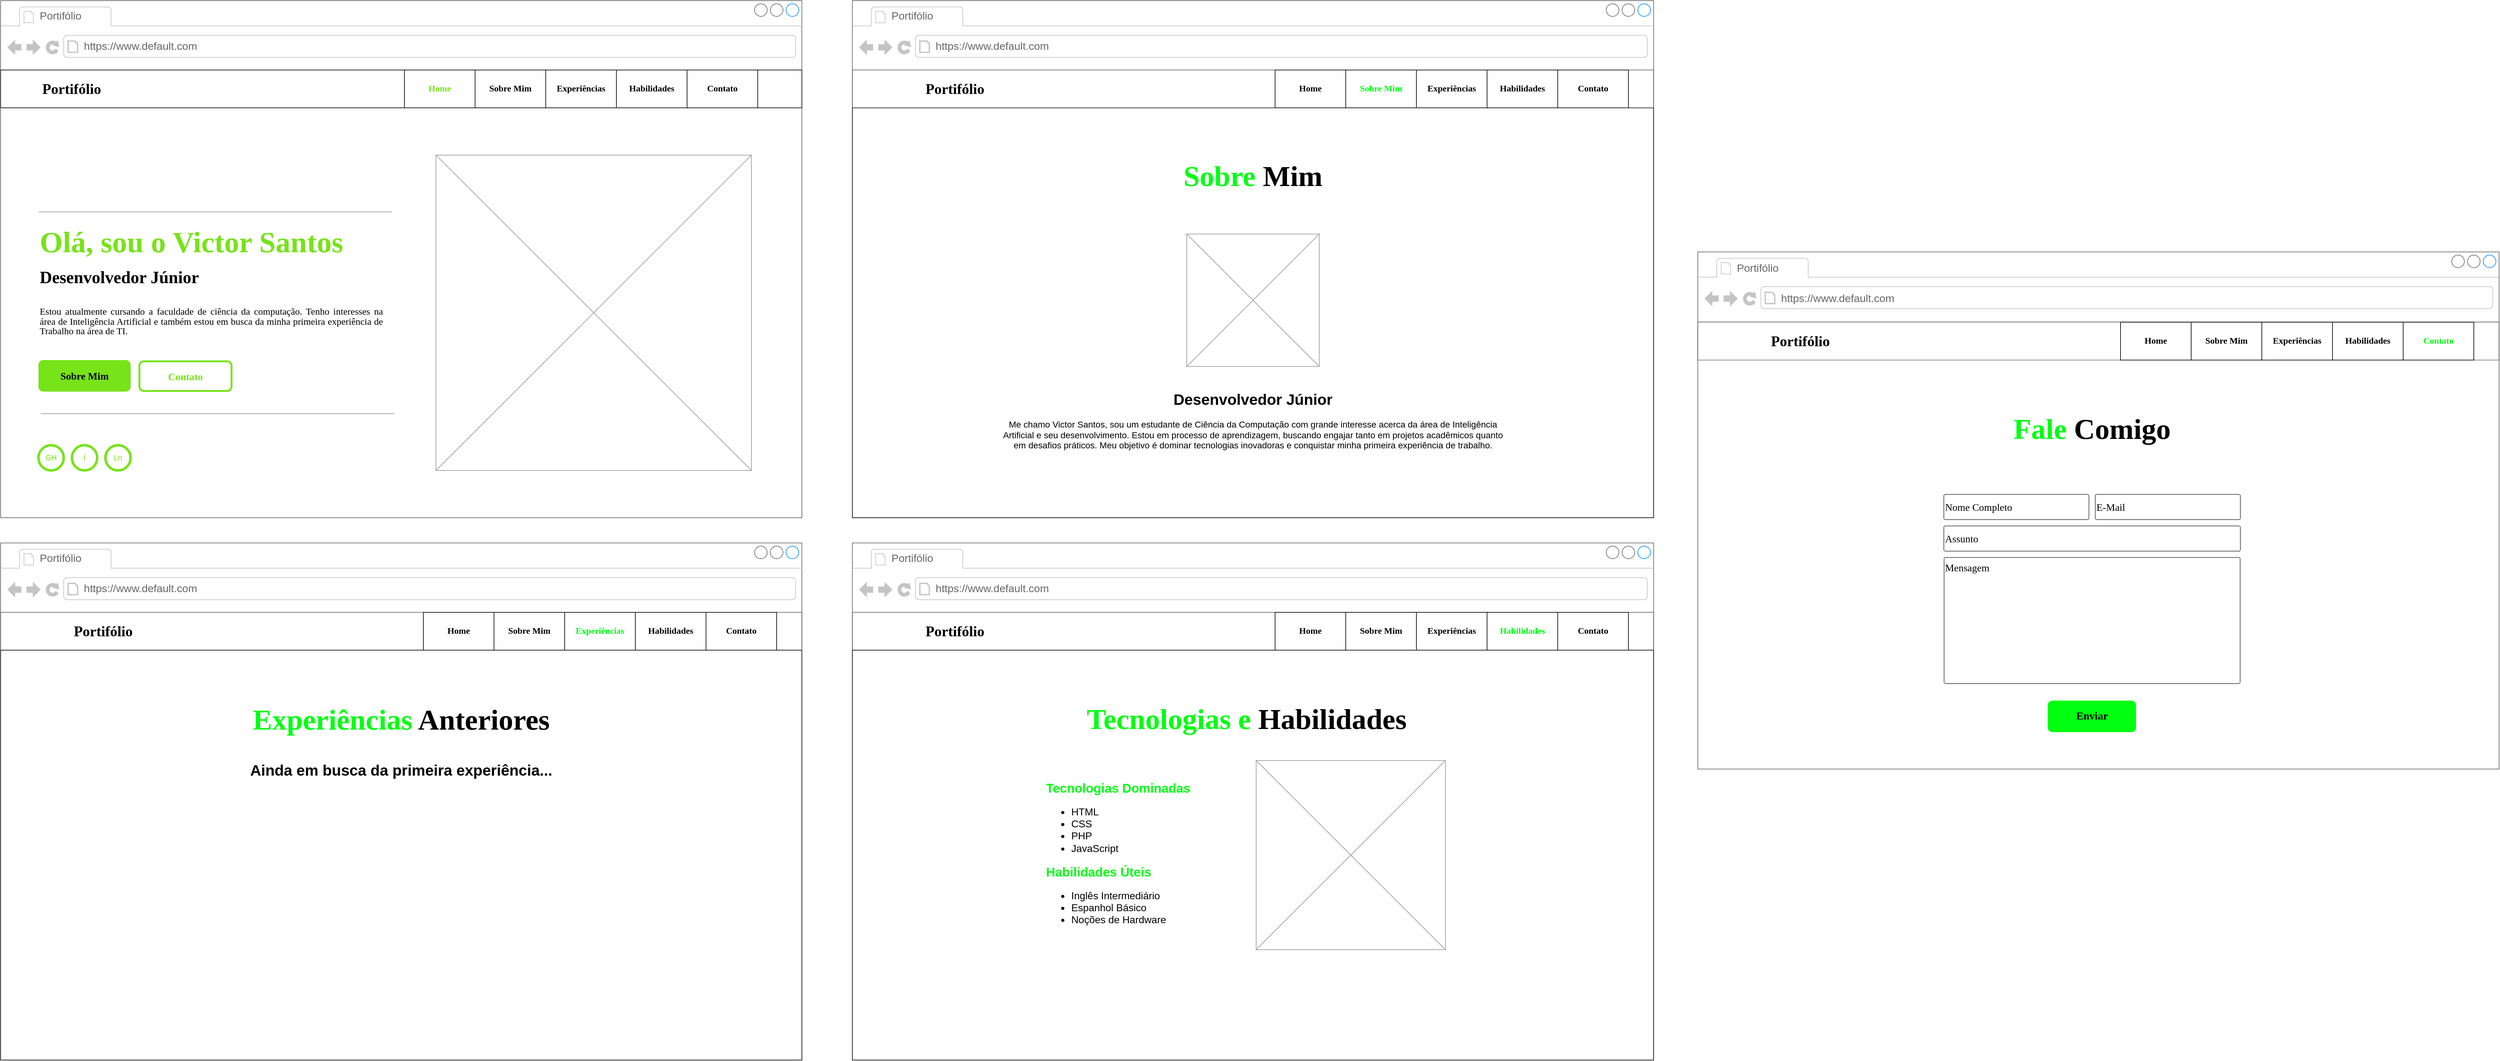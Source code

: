 <mxfile version="24.2.8" type="device">
  <diagram name="Page-1" id="2cc2dc42-3aac-f2a9-1cec-7a8b7cbee084">
    <mxGraphModel dx="4330" dy="2540" grid="1" gridSize="10" guides="1" tooltips="1" connect="1" arrows="1" fold="1" page="1" pageScale="1" pageWidth="1100" pageHeight="850" background="none" math="0" shadow="0">
      <root>
        <mxCell id="0" />
        <mxCell id="1" parent="0" />
        <mxCell id="sd6GI_CfqPa9usXOeFd3-30" value="" style="strokeWidth=1;shadow=0;dashed=0;align=center;html=1;shape=mxgraph.mockup.containers.browserWindow;rSize=0;strokeColor=#666666;mainText=,;recursiveResize=0;rounded=0;labelBackgroundColor=none;fontFamily=Verdana;fontSize=12;container=0;" vertex="1" parent="1">
          <mxGeometry x="1380" y="20" width="1270" height="820" as="geometry" />
        </mxCell>
        <mxCell id="sd6GI_CfqPa9usXOeFd3-137" value="" style="rounded=0;whiteSpace=wrap;html=1;" vertex="1" parent="1">
          <mxGeometry x="1380" y="190" width="1270" height="650" as="geometry" />
        </mxCell>
        <mxCell id="sd6GI_CfqPa9usXOeFd3-136" value="" style="rounded=0;whiteSpace=wrap;html=1;" vertex="1" parent="1">
          <mxGeometry x="30" y="190" width="1270" height="650" as="geometry" />
        </mxCell>
        <mxCell id="7026571954dc6520-1" value="" style="strokeWidth=1;shadow=0;dashed=0;align=center;html=1;shape=mxgraph.mockup.containers.browserWindow;rSize=0;strokeColor=#666666;mainText=,;recursiveResize=0;rounded=0;labelBackgroundColor=none;fontFamily=Verdana;fontSize=12;container=0;" parent="1" vertex="1">
          <mxGeometry x="30" y="20" width="1270" height="820" as="geometry" />
        </mxCell>
        <mxCell id="7026571954dc6520-2" value="Portifólio" style="strokeWidth=1;shadow=0;dashed=0;align=center;html=1;shape=mxgraph.mockup.containers.anchor;fontSize=17;fontColor=#666666;align=left;" parent="1" vertex="1">
          <mxGeometry x="90" y="32" width="110" height="26" as="geometry" />
        </mxCell>
        <mxCell id="7026571954dc6520-3" value="https://www.default.com" style="strokeWidth=1;shadow=0;dashed=0;align=center;html=1;shape=mxgraph.mockup.containers.anchor;rSize=0;fontSize=17;fontColor=#666666;align=left;" parent="1" vertex="1">
          <mxGeometry x="160" y="80" width="250" height="26" as="geometry" />
        </mxCell>
        <mxCell id="7026571954dc6520-15" value="" style="verticalLabelPosition=bottom;shadow=0;dashed=0;align=center;html=1;verticalAlign=top;strokeWidth=1;shape=mxgraph.mockup.markup.line;strokeColor=#999999;rounded=0;labelBackgroundColor=none;fillColor=#ffffff;fontFamily=Verdana;fontSize=12;fontColor=#000000;" parent="1" vertex="1">
          <mxGeometry x="90" y="346.28" width="560" height="17.43" as="geometry" />
        </mxCell>
        <mxCell id="7026571954dc6520-22" value="" style="verticalLabelPosition=bottom;shadow=0;dashed=0;align=center;html=1;verticalAlign=top;strokeWidth=1;shape=mxgraph.mockup.graphics.simpleIcon;strokeColor=#999999;fillColor=#ffffff;rounded=0;labelBackgroundColor=none;fontFamily=Verdana;fontSize=12;fontColor=#000000;" parent="1" vertex="1">
          <mxGeometry x="720" y="265" width="500" height="500" as="geometry" />
        </mxCell>
        <mxCell id="sd6GI_CfqPa9usXOeFd3-5" value="" style="rounded=0;whiteSpace=wrap;html=1;fontColor=none;labelBackgroundColor=none;noLabel=1;strokeColor=default;fillColor=default;fillStyle=auto;" vertex="1" parent="1">
          <mxGeometry x="30" y="130" width="1270" height="60" as="geometry" />
        </mxCell>
        <mxCell id="sd6GI_CfqPa9usXOeFd3-6" value="Portifólio" style="text;html=1;align=left;verticalAlign=middle;whiteSpace=wrap;rounded=0;fontStyle=1;fontFamily=Poppins;fontSize=23;fontSource=https%3A%2F%2Ffonts.googleapis.com%2Fcss%3Ffamily%3DPoppins;" vertex="1" parent="1">
          <mxGeometry x="94" y="145.0" width="106" height="30" as="geometry" />
        </mxCell>
        <mxCell id="sd6GI_CfqPa9usXOeFd3-15" value="" style="group;fontFamily=Poppins;fontSource=https%3A%2F%2Ffonts.googleapis.com%2Fcss%3Ffamily%3DPoppins;" vertex="1" connectable="0" parent="1">
          <mxGeometry x="670" y="130" width="630" height="60" as="geometry" />
        </mxCell>
        <mxCell id="sd6GI_CfqPa9usXOeFd3-8" value="Home" style="rounded=0;whiteSpace=wrap;html=1;strokeColor=#000000;fillColor=none;fontStyle=1;fontSize=14;fontColor=#77E319;fontFamily=Poppins;fontSource=https%3A%2F%2Ffonts.googleapis.com%2Fcss%3Ffamily%3DPoppins;" vertex="1" parent="sd6GI_CfqPa9usXOeFd3-15">
          <mxGeometry width="112" height="60" as="geometry" />
        </mxCell>
        <mxCell id="sd6GI_CfqPa9usXOeFd3-9" value="Sobre Mim" style="rounded=0;whiteSpace=wrap;html=1;strokeColor=#000000;fillColor=none;fontStyle=1;fontSize=14;fontFamily=Poppins;fontSource=https%3A%2F%2Ffonts.googleapis.com%2Fcss%3Ffamily%3DPoppins;" vertex="1" parent="sd6GI_CfqPa9usXOeFd3-15">
          <mxGeometry x="112" width="112" height="60" as="geometry" />
        </mxCell>
        <mxCell id="sd6GI_CfqPa9usXOeFd3-10" value="Experiências" style="rounded=0;whiteSpace=wrap;html=1;strokeColor=#000000;fillColor=none;fontStyle=1;fontSize=14;fontFamily=Poppins;fontSource=https%3A%2F%2Ffonts.googleapis.com%2Fcss%3Ffamily%3DPoppins;" vertex="1" parent="sd6GI_CfqPa9usXOeFd3-15">
          <mxGeometry x="224" width="112" height="60" as="geometry" />
        </mxCell>
        <mxCell id="sd6GI_CfqPa9usXOeFd3-11" value="Habilidades" style="rounded=0;whiteSpace=wrap;html=1;strokeColor=#000000;fillColor=none;fontStyle=1;fontSize=14;fontFamily=Poppins;fontSource=https%3A%2F%2Ffonts.googleapis.com%2Fcss%3Ffamily%3DPoppins;" vertex="1" parent="sd6GI_CfqPa9usXOeFd3-15">
          <mxGeometry x="336" width="112" height="60" as="geometry" />
        </mxCell>
        <mxCell id="sd6GI_CfqPa9usXOeFd3-12" value="Contato" style="rounded=0;whiteSpace=wrap;html=1;strokeColor=#000000;fillColor=none;fontStyle=1;fontSize=14;fontFamily=Poppins;fontSource=https%3A%2F%2Ffonts.googleapis.com%2Fcss%3Ffamily%3DPoppins;" vertex="1" parent="sd6GI_CfqPa9usXOeFd3-15">
          <mxGeometry x="448" width="112" height="60" as="geometry" />
        </mxCell>
        <mxCell id="sd6GI_CfqPa9usXOeFd3-16" value="Olá, sou o Victor Santos" style="text;html=1;align=left;verticalAlign=middle;rounded=0;fontColor=#77E319;fontStyle=1;fontSize=47;fontFamily=Poppins;fontSource=https%3A%2F%2Ffonts.googleapis.com%2Fcss%3Ffamily%3DPoppins;labelPosition=center;verticalLabelPosition=middle;" vertex="1" parent="1">
          <mxGeometry x="90" y="373" width="566" height="60" as="geometry" />
        </mxCell>
        <mxCell id="sd6GI_CfqPa9usXOeFd3-19" value="&lt;h1 style=&quot;margin-top: 0px; font-size: 27px; line-height: 216%;&quot;&gt;&lt;font style=&quot;font-size: 27px;&quot;&gt;Desenvolvedor Júnior&lt;/font&gt;&lt;/h1&gt;&lt;p style=&quot;text-align: justify; line-height: 120%;&quot;&gt;&lt;font style=&quot;font-size: 15px;&quot;&gt;Estou atualmente cursando a faculdade de ciência da computação. Tenho interesses na área de Inteligência Artificial e também estou em busca da minha primeira experiência de Trabalho na área de TI.&lt;/font&gt;&lt;/p&gt;" style="text;html=1;whiteSpace=wrap;overflow=hidden;rounded=0;fontFamily=Poppins;fontSource=https%3A%2F%2Ffonts.googleapis.com%2Fcss%3Ffamily%3DPoppins;spacing=2;fontColor=#000000;" vertex="1" parent="1">
          <mxGeometry x="90" y="423" width="546" height="151" as="geometry" />
        </mxCell>
        <mxCell id="sd6GI_CfqPa9usXOeFd3-20" value="GH" style="ellipse;whiteSpace=wrap;html=1;fillColor=none;strokeWidth=4;fontColor=#77E319;strokeColor=#77E319;" vertex="1" parent="1">
          <mxGeometry x="90" y="725" width="40" height="40" as="geometry" />
        </mxCell>
        <mxCell id="sd6GI_CfqPa9usXOeFd3-21" value="I" style="ellipse;whiteSpace=wrap;html=1;fillColor=none;strokeWidth=4;fontColor=#77E319;strokeColor=#77E319;" vertex="1" parent="1">
          <mxGeometry x="143" y="725" width="40" height="40" as="geometry" />
        </mxCell>
        <mxCell id="sd6GI_CfqPa9usXOeFd3-22" value="Ln" style="ellipse;whiteSpace=wrap;html=1;fillColor=none;strokeWidth=4;fontColor=#77E319;strokeColor=#77E319;" vertex="1" parent="1">
          <mxGeometry x="196" y="725" width="40" height="40" as="geometry" />
        </mxCell>
        <mxCell id="sd6GI_CfqPa9usXOeFd3-24" value="Sobre Mim" style="rounded=1;whiteSpace=wrap;html=1;fillColor=#77E319;strokeColor=none;fontStyle=1;fontFamily=Poppins;fontSource=https%3A%2F%2Ffonts.googleapis.com%2Fcss%3Ffamily%3DPoppins;fontSize=16;" vertex="1" parent="1">
          <mxGeometry x="90" y="590" width="146" height="50" as="geometry" />
        </mxCell>
        <mxCell id="sd6GI_CfqPa9usXOeFd3-25" value="&lt;span style=&quot;font-size: 16px;&quot;&gt;Contato&lt;/span&gt;" style="rounded=1;whiteSpace=wrap;html=1;fillColor=none;strokeWidth=3;perimeterSpacing=0;shadow=0;glass=0;fontSize=16;fontStyle=1;fontFamily=Poppins;fontSource=https%3A%2F%2Ffonts.googleapis.com%2Fcss%3Ffamily%3DPoppins;fontColor=#77E319;strokeColor=#77E319;" vertex="1" parent="1">
          <mxGeometry x="250" y="592" width="146" height="47" as="geometry" />
        </mxCell>
        <mxCell id="sd6GI_CfqPa9usXOeFd3-32" value="Portifólio" style="strokeWidth=1;shadow=0;dashed=0;align=center;html=1;shape=mxgraph.mockup.containers.anchor;fontSize=17;fontColor=#666666;align=left;" vertex="1" parent="1">
          <mxGeometry x="1440" y="32" width="110" height="26" as="geometry" />
        </mxCell>
        <mxCell id="sd6GI_CfqPa9usXOeFd3-33" value="https://www.default.com" style="strokeWidth=1;shadow=0;dashed=0;align=center;html=1;shape=mxgraph.mockup.containers.anchor;rSize=0;fontSize=17;fontColor=#666666;align=left;" vertex="1" parent="1">
          <mxGeometry x="1510" y="80" width="250" height="26" as="geometry" />
        </mxCell>
        <mxCell id="sd6GI_CfqPa9usXOeFd3-37" value="" style="rounded=0;whiteSpace=wrap;html=1;opacity=50;" vertex="1" parent="1">
          <mxGeometry x="1380" y="130" width="1270" height="60" as="geometry" />
        </mxCell>
        <mxCell id="sd6GI_CfqPa9usXOeFd3-38" value="Portifólio" style="text;html=1;align=left;verticalAlign=middle;whiteSpace=wrap;rounded=0;fontStyle=1;fontFamily=Poppins;fontSize=23;fontSource=https%3A%2F%2Ffonts.googleapis.com%2Fcss%3Ffamily%3DPoppins;" vertex="1" parent="1">
          <mxGeometry x="1494" y="145" width="106" height="30" as="geometry" />
        </mxCell>
        <mxCell id="sd6GI_CfqPa9usXOeFd3-39" value="" style="group;fontFamily=Poppins;fontSource=https%3A%2F%2Ffonts.googleapis.com%2Fcss%3Ffamily%3DPoppins;" vertex="1" connectable="0" parent="1">
          <mxGeometry x="2050" y="130" width="560" height="60" as="geometry" />
        </mxCell>
        <mxCell id="sd6GI_CfqPa9usXOeFd3-40" value="&lt;font color=&quot;#000000&quot;&gt;Home&lt;/font&gt;" style="rounded=0;whiteSpace=wrap;html=1;strokeColor=#000000;fillColor=none;fontStyle=1;fontSize=14;fontColor=#77E319;fontFamily=Poppins;fontSource=https%3A%2F%2Ffonts.googleapis.com%2Fcss%3Ffamily%3DPoppins;" vertex="1" parent="sd6GI_CfqPa9usXOeFd3-39">
          <mxGeometry width="112" height="60" as="geometry" />
        </mxCell>
        <mxCell id="sd6GI_CfqPa9usXOeFd3-41" value="&lt;font color=&quot;#00ff11&quot;&gt;Sobre Mim&lt;/font&gt;" style="rounded=0;whiteSpace=wrap;html=1;strokeColor=#000000;fillColor=none;fontStyle=1;fontSize=14;fontFamily=Poppins;fontSource=https%3A%2F%2Ffonts.googleapis.com%2Fcss%3Ffamily%3DPoppins;" vertex="1" parent="sd6GI_CfqPa9usXOeFd3-39">
          <mxGeometry x="112" width="112" height="60" as="geometry" />
        </mxCell>
        <mxCell id="sd6GI_CfqPa9usXOeFd3-42" value="Experiências" style="rounded=0;whiteSpace=wrap;html=1;strokeColor=#000000;fillColor=none;fontStyle=1;fontSize=14;fontFamily=Poppins;fontSource=https%3A%2F%2Ffonts.googleapis.com%2Fcss%3Ffamily%3DPoppins;" vertex="1" parent="sd6GI_CfqPa9usXOeFd3-39">
          <mxGeometry x="224" width="112" height="60" as="geometry" />
        </mxCell>
        <mxCell id="sd6GI_CfqPa9usXOeFd3-43" value="Habilidades" style="rounded=0;whiteSpace=wrap;html=1;strokeColor=#000000;fillColor=none;fontStyle=1;fontSize=14;fontFamily=Poppins;fontSource=https%3A%2F%2Ffonts.googleapis.com%2Fcss%3Ffamily%3DPoppins;" vertex="1" parent="sd6GI_CfqPa9usXOeFd3-39">
          <mxGeometry x="336" width="112" height="60" as="geometry" />
        </mxCell>
        <mxCell id="sd6GI_CfqPa9usXOeFd3-44" value="Contato" style="rounded=0;whiteSpace=wrap;html=1;strokeColor=#000000;fillColor=none;fontStyle=1;fontSize=14;fontFamily=Poppins;fontSource=https%3A%2F%2Ffonts.googleapis.com%2Fcss%3Ffamily%3DPoppins;" vertex="1" parent="sd6GI_CfqPa9usXOeFd3-39">
          <mxGeometry x="448" width="112" height="60" as="geometry" />
        </mxCell>
        <mxCell id="sd6GI_CfqPa9usXOeFd3-52" value="" style="verticalLabelPosition=bottom;shadow=0;dashed=0;align=center;html=1;verticalAlign=top;strokeWidth=1;shape=mxgraph.mockup.markup.line;strokeColor=#999999;rounded=0;labelBackgroundColor=none;fillColor=#ffffff;fontFamily=Verdana;fontSize=12;fontColor=#000000;" vertex="1" parent="1">
          <mxGeometry x="94" y="666.28" width="560" height="17.43" as="geometry" />
        </mxCell>
        <mxCell id="sd6GI_CfqPa9usXOeFd3-105" value="" style="strokeWidth=1;shadow=0;dashed=0;align=center;html=1;shape=mxgraph.mockup.containers.browserWindow;rSize=0;strokeColor=#666666;mainText=,;recursiveResize=0;rounded=0;labelBackgroundColor=none;fontFamily=Verdana;fontSize=12;container=0;" vertex="1" parent="1">
          <mxGeometry x="30" y="880" width="1270" height="820" as="geometry" />
        </mxCell>
        <mxCell id="sd6GI_CfqPa9usXOeFd3-106" value="Portifólio" style="strokeWidth=1;shadow=0;dashed=0;align=center;html=1;shape=mxgraph.mockup.containers.anchor;fontSize=17;fontColor=#666666;align=left;" vertex="1" parent="1">
          <mxGeometry x="90" y="892" width="110" height="26" as="geometry" />
        </mxCell>
        <mxCell id="sd6GI_CfqPa9usXOeFd3-107" value="https://www.default.com" style="strokeWidth=1;shadow=0;dashed=0;align=center;html=1;shape=mxgraph.mockup.containers.anchor;rSize=0;fontSize=17;fontColor=#666666;align=left;" vertex="1" parent="1">
          <mxGeometry x="160" y="940" width="250" height="26" as="geometry" />
        </mxCell>
        <mxCell id="sd6GI_CfqPa9usXOeFd3-108" value="" style="rounded=0;whiteSpace=wrap;html=1;opacity=50;" vertex="1" parent="1">
          <mxGeometry x="30" y="990" width="1270" height="60" as="geometry" />
        </mxCell>
        <mxCell id="sd6GI_CfqPa9usXOeFd3-109" value="Portifólio" style="text;html=1;align=left;verticalAlign=middle;whiteSpace=wrap;rounded=0;fontStyle=1;fontFamily=Poppins;fontSize=23;fontSource=https%3A%2F%2Ffonts.googleapis.com%2Fcss%3Ffamily%3DPoppins;" vertex="1" parent="1">
          <mxGeometry x="144" y="1005" width="106" height="30" as="geometry" />
        </mxCell>
        <mxCell id="sd6GI_CfqPa9usXOeFd3-110" value="" style="group;fontFamily=Poppins;fontSource=https%3A%2F%2Ffonts.googleapis.com%2Fcss%3Ffamily%3DPoppins;" vertex="1" connectable="0" parent="1">
          <mxGeometry x="700" y="990" width="560" height="60" as="geometry" />
        </mxCell>
        <mxCell id="sd6GI_CfqPa9usXOeFd3-111" value="&lt;font color=&quot;#000000&quot;&gt;Home&lt;/font&gt;" style="rounded=0;whiteSpace=wrap;html=1;strokeColor=#000000;fillColor=none;fontStyle=1;fontSize=14;fontColor=#77E319;fontFamily=Poppins;fontSource=https%3A%2F%2Ffonts.googleapis.com%2Fcss%3Ffamily%3DPoppins;" vertex="1" parent="sd6GI_CfqPa9usXOeFd3-110">
          <mxGeometry width="112" height="60" as="geometry" />
        </mxCell>
        <mxCell id="sd6GI_CfqPa9usXOeFd3-112" value="Sobre Mim" style="rounded=0;whiteSpace=wrap;html=1;strokeColor=#000000;fillColor=none;fontStyle=1;fontSize=14;fontFamily=Poppins;fontSource=https%3A%2F%2Ffonts.googleapis.com%2Fcss%3Ffamily%3DPoppins;" vertex="1" parent="sd6GI_CfqPa9usXOeFd3-110">
          <mxGeometry x="112" width="112" height="60" as="geometry" />
        </mxCell>
        <mxCell id="sd6GI_CfqPa9usXOeFd3-113" value="&lt;font color=&quot;#00ff11&quot;&gt;Experiências&lt;/font&gt;" style="rounded=0;whiteSpace=wrap;html=1;strokeColor=#000000;fillColor=none;fontStyle=1;fontSize=14;fontFamily=Poppins;fontSource=https%3A%2F%2Ffonts.googleapis.com%2Fcss%3Ffamily%3DPoppins;" vertex="1" parent="sd6GI_CfqPa9usXOeFd3-110">
          <mxGeometry x="224" width="112" height="60" as="geometry" />
        </mxCell>
        <mxCell id="sd6GI_CfqPa9usXOeFd3-114" value="Habilidades" style="rounded=0;whiteSpace=wrap;html=1;strokeColor=#000000;fillColor=none;fontStyle=1;fontSize=14;fontFamily=Poppins;fontSource=https%3A%2F%2Ffonts.googleapis.com%2Fcss%3Ffamily%3DPoppins;" vertex="1" parent="sd6GI_CfqPa9usXOeFd3-110">
          <mxGeometry x="336" width="112" height="60" as="geometry" />
        </mxCell>
        <mxCell id="sd6GI_CfqPa9usXOeFd3-115" value="Contato" style="rounded=0;whiteSpace=wrap;html=1;strokeColor=#000000;fillColor=none;fontStyle=1;fontSize=14;fontFamily=Poppins;fontSource=https%3A%2F%2Ffonts.googleapis.com%2Fcss%3Ffamily%3DPoppins;" vertex="1" parent="sd6GI_CfqPa9usXOeFd3-110">
          <mxGeometry x="448" width="112" height="60" as="geometry" />
        </mxCell>
        <mxCell id="sd6GI_CfqPa9usXOeFd3-116" value="&lt;font face=&quot;Poppins&quot;&gt;&lt;b&gt;Experiências &lt;font color=&quot;#000000&quot;&gt;Anteriores&lt;/font&gt;&lt;/b&gt;&lt;/font&gt;" style="text;html=1;align=center;verticalAlign=middle;whiteSpace=wrap;rounded=0;fontColor=#00FF11;fontSize=46;" vertex="1" parent="1">
          <mxGeometry x="390" y="1140" width="550" height="40" as="geometry" />
        </mxCell>
        <mxCell id="sd6GI_CfqPa9usXOeFd3-119" value="" style="swimlane;startSize=0;" vertex="1" parent="1">
          <mxGeometry x="30" y="1050" width="1270" height="650" as="geometry" />
        </mxCell>
        <mxCell id="sd6GI_CfqPa9usXOeFd3-118" value="&lt;h1 style=&quot;margin-top: 0px;&quot;&gt;Ainda em busca da primeira experiência...&lt;/h1&gt;" style="text;html=1;whiteSpace=wrap;overflow=hidden;rounded=0;align=center;fontColor=default;" vertex="1" parent="sd6GI_CfqPa9usXOeFd3-119">
          <mxGeometry x="230" y="170" width="810" height="45" as="geometry" />
        </mxCell>
        <mxCell id="sd6GI_CfqPa9usXOeFd3-138" value="" style="group" vertex="1" connectable="0" parent="1">
          <mxGeometry x="1610" y="278.11" width="810" height="473.78" as="geometry" />
        </mxCell>
        <mxCell id="sd6GI_CfqPa9usXOeFd3-101" value="&lt;b style=&quot;font-size: 46px;&quot;&gt;&lt;font face=&quot;Poppins&quot; data-font-src=&quot;https://fonts.googleapis.com/css?family=Poppins&quot; style=&quot;font-size: 46px;&quot;&gt;Sobre &lt;font color=&quot;#000000&quot;&gt;Mim&lt;/font&gt;&lt;/font&gt;&lt;/b&gt;" style="text;html=1;align=center;verticalAlign=middle;whiteSpace=wrap;rounded=0;fontColor=#00FF11;fontSize=46;" vertex="1" parent="sd6GI_CfqPa9usXOeFd3-138">
          <mxGeometry x="280" width="250" height="40" as="geometry" />
        </mxCell>
        <mxCell id="sd6GI_CfqPa9usXOeFd3-102" value="" style="verticalLabelPosition=bottom;shadow=0;dashed=0;align=center;html=1;verticalAlign=top;strokeWidth=1;shape=mxgraph.mockup.graphics.simpleIcon;strokeColor=#999999;" vertex="1" parent="sd6GI_CfqPa9usXOeFd3-138">
          <mxGeometry x="300" y="112" width="210" height="210" as="geometry" />
        </mxCell>
        <mxCell id="sd6GI_CfqPa9usXOeFd3-104" value="&lt;h1 style=&quot;margin-top: 0px;&quot;&gt;&lt;font style=&quot;&quot;&gt;Desenvolvedor Júnior&lt;/font&gt;&lt;/h1&gt;&lt;p style=&quot;&quot;&gt;&lt;font&gt;&lt;span style=&quot;font-size: 14px;&quot;&gt;Me chamo Victor Santos, sou um estudante de Ciência da Computação com grande interesse acerca da área de Inteligência Artificial e seu desenvolvimento. Estou em processo de aprendizagem, buscando engajar tanto em projetos acadêmicos quanto em desafios práticos. Meu objetivo é dominar tecnologias inovadoras e conquistar minha primeira experiência de trabalho.&lt;/span&gt;&lt;/font&gt;&lt;br&gt;&lt;/p&gt;" style="text;html=1;whiteSpace=wrap;overflow=hidden;rounded=0;align=center;fontColor=default;" vertex="1" parent="sd6GI_CfqPa9usXOeFd3-138">
          <mxGeometry y="353.78" width="810" height="120" as="geometry" />
        </mxCell>
        <mxCell id="sd6GI_CfqPa9usXOeFd3-155" value="" style="swimlane;startSize=0;" vertex="1" parent="1">
          <mxGeometry x="2720" y="574" width="1270" height="664.5" as="geometry" />
        </mxCell>
        <mxCell id="sd6GI_CfqPa9usXOeFd3-172" value="" style="strokeWidth=1;shadow=0;dashed=0;align=center;html=1;shape=mxgraph.mockup.containers.browserWindow;rSize=0;strokeColor=#666666;mainText=,;recursiveResize=0;rounded=0;labelBackgroundColor=none;fontFamily=Verdana;fontSize=12;container=0;" vertex="1" parent="sd6GI_CfqPa9usXOeFd3-155">
          <mxGeometry y="-155.5" width="1270" height="820" as="geometry" />
        </mxCell>
        <mxCell id="sd6GI_CfqPa9usXOeFd3-165" value="&lt;font style=&quot;font-size: 16px;&quot; data-font-src=&quot;https://fonts.googleapis.com/css?family=Poppins&quot; face=&quot;Poppins&quot;&gt;Nome Completo&lt;/font&gt;" style="strokeWidth=1;html=1;shadow=0;dashed=0;shape=mxgraph.ios.iTextInput;strokeColor=#444444;buttonText=;fontSize=8;whiteSpace=wrap;align=left;" vertex="1" parent="sd6GI_CfqPa9usXOeFd3-155">
          <mxGeometry x="390" y="229" width="230" height="40" as="geometry" />
        </mxCell>
        <mxCell id="sd6GI_CfqPa9usXOeFd3-141" value="" style="group" vertex="1" connectable="0" parent="1">
          <mxGeometry x="1380" y="880" width="1270" height="820" as="geometry" />
        </mxCell>
        <mxCell id="sd6GI_CfqPa9usXOeFd3-120" value="" style="strokeWidth=1;shadow=0;dashed=0;align=center;html=1;shape=mxgraph.mockup.containers.browserWindow;rSize=0;strokeColor=#666666;mainText=,;recursiveResize=0;rounded=0;labelBackgroundColor=none;fontFamily=Verdana;fontSize=12;container=0;" vertex="1" parent="sd6GI_CfqPa9usXOeFd3-141">
          <mxGeometry width="1270" height="820" as="geometry" />
        </mxCell>
        <mxCell id="sd6GI_CfqPa9usXOeFd3-121" value="Portifólio" style="strokeWidth=1;shadow=0;dashed=0;align=center;html=1;shape=mxgraph.mockup.containers.anchor;fontSize=17;fontColor=#666666;align=left;" vertex="1" parent="sd6GI_CfqPa9usXOeFd3-141">
          <mxGeometry x="60" y="12" width="110" height="26" as="geometry" />
        </mxCell>
        <mxCell id="sd6GI_CfqPa9usXOeFd3-122" value="https://www.default.com" style="strokeWidth=1;shadow=0;dashed=0;align=center;html=1;shape=mxgraph.mockup.containers.anchor;rSize=0;fontSize=17;fontColor=#666666;align=left;" vertex="1" parent="sd6GI_CfqPa9usXOeFd3-141">
          <mxGeometry x="130" y="60" width="250" height="26" as="geometry" />
        </mxCell>
        <mxCell id="sd6GI_CfqPa9usXOeFd3-123" value="" style="rounded=0;whiteSpace=wrap;html=1;opacity=50;" vertex="1" parent="sd6GI_CfqPa9usXOeFd3-141">
          <mxGeometry y="110" width="1270" height="60" as="geometry" />
        </mxCell>
        <mxCell id="sd6GI_CfqPa9usXOeFd3-124" value="Portifólio" style="text;html=1;align=left;verticalAlign=middle;whiteSpace=wrap;rounded=0;fontStyle=1;fontFamily=Poppins;fontSize=23;fontSource=https%3A%2F%2Ffonts.googleapis.com%2Fcss%3Ffamily%3DPoppins;" vertex="1" parent="sd6GI_CfqPa9usXOeFd3-141">
          <mxGeometry x="114" y="125" width="106" height="30" as="geometry" />
        </mxCell>
        <mxCell id="sd6GI_CfqPa9usXOeFd3-125" value="" style="group;fontFamily=Poppins;fontSource=https%3A%2F%2Ffonts.googleapis.com%2Fcss%3Ffamily%3DPoppins;" vertex="1" connectable="0" parent="sd6GI_CfqPa9usXOeFd3-141">
          <mxGeometry x="670" y="110" width="560" height="60" as="geometry" />
        </mxCell>
        <mxCell id="sd6GI_CfqPa9usXOeFd3-126" value="&lt;font color=&quot;#000000&quot;&gt;Home&lt;/font&gt;" style="rounded=0;whiteSpace=wrap;html=1;strokeColor=#000000;fillColor=none;fontStyle=1;fontSize=14;fontColor=#77E319;fontFamily=Poppins;fontSource=https%3A%2F%2Ffonts.googleapis.com%2Fcss%3Ffamily%3DPoppins;" vertex="1" parent="sd6GI_CfqPa9usXOeFd3-125">
          <mxGeometry width="112" height="60" as="geometry" />
        </mxCell>
        <mxCell id="sd6GI_CfqPa9usXOeFd3-127" value="Sobre Mim" style="rounded=0;whiteSpace=wrap;html=1;strokeColor=#000000;fillColor=none;fontStyle=1;fontSize=14;fontFamily=Poppins;fontSource=https%3A%2F%2Ffonts.googleapis.com%2Fcss%3Ffamily%3DPoppins;" vertex="1" parent="sd6GI_CfqPa9usXOeFd3-125">
          <mxGeometry x="112" width="112" height="60" as="geometry" />
        </mxCell>
        <mxCell id="sd6GI_CfqPa9usXOeFd3-128" value="Experiências" style="rounded=0;whiteSpace=wrap;html=1;strokeColor=#000000;fillColor=none;fontStyle=1;fontSize=14;fontFamily=Poppins;fontSource=https%3A%2F%2Ffonts.googleapis.com%2Fcss%3Ffamily%3DPoppins;" vertex="1" parent="sd6GI_CfqPa9usXOeFd3-125">
          <mxGeometry x="224" width="112" height="60" as="geometry" />
        </mxCell>
        <mxCell id="sd6GI_CfqPa9usXOeFd3-129" value="&lt;font color=&quot;#00ff11&quot;&gt;Habilidades&lt;/font&gt;" style="rounded=0;whiteSpace=wrap;html=1;strokeColor=#000000;fillColor=none;fontStyle=1;fontSize=14;fontFamily=Poppins;fontSource=https%3A%2F%2Ffonts.googleapis.com%2Fcss%3Ffamily%3DPoppins;" vertex="1" parent="sd6GI_CfqPa9usXOeFd3-125">
          <mxGeometry x="336" width="112" height="60" as="geometry" />
        </mxCell>
        <mxCell id="sd6GI_CfqPa9usXOeFd3-130" value="Contato" style="rounded=0;whiteSpace=wrap;html=1;strokeColor=#000000;fillColor=none;fontStyle=1;fontSize=14;fontFamily=Poppins;fontSource=https%3A%2F%2Ffonts.googleapis.com%2Fcss%3Ffamily%3DPoppins;" vertex="1" parent="sd6GI_CfqPa9usXOeFd3-125">
          <mxGeometry x="448" width="112" height="60" as="geometry" />
        </mxCell>
        <mxCell id="sd6GI_CfqPa9usXOeFd3-131" value="&lt;font face=&quot;Poppins&quot;&gt;&lt;b&gt;Tecnologias e&lt;font color=&quot;#000000&quot;&gt; Habilidades&lt;/font&gt;&lt;/b&gt;&lt;/font&gt;" style="text;html=1;align=center;verticalAlign=middle;whiteSpace=wrap;rounded=0;fontColor=#00FF11;fontSize=46;" vertex="1" parent="sd6GI_CfqPa9usXOeFd3-141">
          <mxGeometry x="300" y="258" width="650" height="41.45" as="geometry" />
        </mxCell>
        <mxCell id="sd6GI_CfqPa9usXOeFd3-132" value="" style="swimlane;startSize=0;" vertex="1" parent="sd6GI_CfqPa9usXOeFd3-141">
          <mxGeometry y="170" width="1270" height="650" as="geometry" />
        </mxCell>
        <mxCell id="sd6GI_CfqPa9usXOeFd3-134" value="&lt;div&gt;&lt;b&gt;&lt;font style=&quot;font-size: 20px;&quot; color=&quot;#00ff11&quot;&gt;Tecnologias Dominadas&lt;/font&gt;&lt;/b&gt;&lt;/div&gt;&lt;ul style=&quot;font-size: 16px;&quot;&gt;&lt;li&gt;HTML&lt;/li&gt;&lt;li&gt;CSS&lt;/li&gt;&lt;li&gt;PHP&lt;/li&gt;&lt;li&gt;JavaScript&lt;/li&gt;&lt;/ul&gt;&lt;div&gt;&lt;b&gt;&lt;font style=&quot;font-size: 20px;&quot; color=&quot;#00ff11&quot;&gt;Habilidades Úteis&lt;/font&gt;&lt;/b&gt;&lt;/div&gt;&lt;div style=&quot;font-size: 16px;&quot;&gt;&lt;ul&gt;&lt;li&gt;Inglês Intermediário&lt;/li&gt;&lt;li&gt;Espanhol Básico&lt;/li&gt;&lt;li&gt;Noções de Hardware&lt;/li&gt;&lt;/ul&gt;&lt;/div&gt;" style="text;strokeColor=none;fillColor=none;html=1;whiteSpace=wrap;verticalAlign=middle;overflow=hidden;" vertex="1" parent="sd6GI_CfqPa9usXOeFd3-132">
          <mxGeometry x="305" y="204.5" width="660" height="241" as="geometry" />
        </mxCell>
        <mxCell id="sd6GI_CfqPa9usXOeFd3-173" value="" style="verticalLabelPosition=bottom;shadow=0;dashed=0;align=center;html=1;verticalAlign=top;strokeWidth=1;shape=mxgraph.mockup.graphics.simpleIcon;strokeColor=#999999;" vertex="1" parent="sd6GI_CfqPa9usXOeFd3-132">
          <mxGeometry x="640" y="175" width="300" height="300" as="geometry" />
        </mxCell>
        <mxCell id="sd6GI_CfqPa9usXOeFd3-144" value="Portifólio" style="strokeWidth=1;shadow=0;dashed=0;align=center;html=1;shape=mxgraph.mockup.containers.anchor;fontSize=17;fontColor=#666666;align=left;" vertex="1" parent="1">
          <mxGeometry x="2780" y="432" width="110" height="26" as="geometry" />
        </mxCell>
        <mxCell id="sd6GI_CfqPa9usXOeFd3-145" value="https://www.default.com" style="strokeWidth=1;shadow=0;dashed=0;align=center;html=1;shape=mxgraph.mockup.containers.anchor;rSize=0;fontSize=17;fontColor=#666666;align=left;" vertex="1" parent="1">
          <mxGeometry x="2850" y="480" width="250" height="26" as="geometry" />
        </mxCell>
        <mxCell id="sd6GI_CfqPa9usXOeFd3-146" value="" style="rounded=0;whiteSpace=wrap;html=1;opacity=50;" vertex="1" parent="1">
          <mxGeometry x="2720" y="530" width="1270" height="60" as="geometry" />
        </mxCell>
        <mxCell id="sd6GI_CfqPa9usXOeFd3-147" value="Portifólio" style="text;html=1;align=left;verticalAlign=middle;whiteSpace=wrap;rounded=0;fontStyle=1;fontFamily=Poppins;fontSize=23;fontSource=https%3A%2F%2Ffonts.googleapis.com%2Fcss%3Ffamily%3DPoppins;" vertex="1" parent="1">
          <mxGeometry x="2834" y="545" width="106" height="30" as="geometry" />
        </mxCell>
        <mxCell id="sd6GI_CfqPa9usXOeFd3-148" value="" style="group;fontFamily=Poppins;fontSource=https%3A%2F%2Ffonts.googleapis.com%2Fcss%3Ffamily%3DPoppins;" vertex="1" connectable="0" parent="1">
          <mxGeometry x="3390" y="530" width="560" height="60" as="geometry" />
        </mxCell>
        <mxCell id="sd6GI_CfqPa9usXOeFd3-149" value="&lt;font color=&quot;#000000&quot;&gt;Home&lt;/font&gt;" style="rounded=0;whiteSpace=wrap;html=1;strokeColor=#000000;fillColor=none;fontStyle=1;fontSize=14;fontColor=#77E319;fontFamily=Poppins;fontSource=https%3A%2F%2Ffonts.googleapis.com%2Fcss%3Ffamily%3DPoppins;" vertex="1" parent="sd6GI_CfqPa9usXOeFd3-148">
          <mxGeometry width="112" height="60" as="geometry" />
        </mxCell>
        <mxCell id="sd6GI_CfqPa9usXOeFd3-150" value="Sobre Mim" style="rounded=0;whiteSpace=wrap;html=1;strokeColor=#000000;fillColor=none;fontStyle=1;fontSize=14;fontFamily=Poppins;fontSource=https%3A%2F%2Ffonts.googleapis.com%2Fcss%3Ffamily%3DPoppins;" vertex="1" parent="sd6GI_CfqPa9usXOeFd3-148">
          <mxGeometry x="112" width="112" height="60" as="geometry" />
        </mxCell>
        <mxCell id="sd6GI_CfqPa9usXOeFd3-151" value="Experiências" style="rounded=0;whiteSpace=wrap;html=1;strokeColor=#000000;fillColor=none;fontStyle=1;fontSize=14;fontFamily=Poppins;fontSource=https%3A%2F%2Ffonts.googleapis.com%2Fcss%3Ffamily%3DPoppins;" vertex="1" parent="sd6GI_CfqPa9usXOeFd3-148">
          <mxGeometry x="224" width="112" height="60" as="geometry" />
        </mxCell>
        <mxCell id="sd6GI_CfqPa9usXOeFd3-152" value="Habilidades" style="rounded=0;whiteSpace=wrap;html=1;strokeColor=#000000;fillColor=none;fontStyle=1;fontSize=14;fontFamily=Poppins;fontSource=https%3A%2F%2Ffonts.googleapis.com%2Fcss%3Ffamily%3DPoppins;" vertex="1" parent="sd6GI_CfqPa9usXOeFd3-148">
          <mxGeometry x="336" width="112" height="60" as="geometry" />
        </mxCell>
        <mxCell id="sd6GI_CfqPa9usXOeFd3-153" value="&lt;font color=&quot;#00ff11&quot;&gt;Contato&lt;/font&gt;" style="rounded=0;whiteSpace=wrap;html=1;strokeColor=#000000;fillColor=none;fontStyle=1;fontSize=14;fontFamily=Poppins;fontSource=https%3A%2F%2Ffonts.googleapis.com%2Fcss%3Ffamily%3DPoppins;" vertex="1" parent="sd6GI_CfqPa9usXOeFd3-148">
          <mxGeometry x="448" width="112" height="60" as="geometry" />
        </mxCell>
        <mxCell id="sd6GI_CfqPa9usXOeFd3-154" value="&lt;font face=&quot;Poppins&quot;&gt;&lt;b&gt;Fale &lt;font color=&quot;#000000&quot;&gt;Comigo&lt;/font&gt;&lt;/b&gt;&lt;/font&gt;" style="text;html=1;align=center;verticalAlign=middle;whiteSpace=wrap;rounded=0;fontColor=#00FF11;fontSize=46;" vertex="1" parent="1">
          <mxGeometry x="3020" y="678" width="650" height="41.45" as="geometry" />
        </mxCell>
        <mxCell id="sd6GI_CfqPa9usXOeFd3-166" value="&lt;font face=&quot;Poppins&quot;&gt;&lt;span style=&quot;font-size: 16px;&quot;&gt;E-Mail&lt;/span&gt;&lt;/font&gt;" style="strokeWidth=1;html=1;shadow=0;dashed=0;shape=mxgraph.ios.iTextInput;strokeColor=#444444;buttonText=;fontSize=8;whiteSpace=wrap;align=left;" vertex="1" parent="1">
          <mxGeometry x="3350" y="803" width="230" height="40" as="geometry" />
        </mxCell>
        <mxCell id="sd6GI_CfqPa9usXOeFd3-168" value="&lt;font style=&quot;font-size: 16px;&quot; data-font-src=&quot;https://fonts.googleapis.com/css?family=Poppins&quot; face=&quot;Poppins&quot;&gt;Assunto&lt;/font&gt;" style="strokeWidth=1;html=1;shadow=0;dashed=0;shape=mxgraph.ios.iTextInput;strokeColor=#444444;buttonText=;fontSize=8;whiteSpace=wrap;align=left;" vertex="1" parent="1">
          <mxGeometry x="3110" y="853" width="470" height="40" as="geometry" />
        </mxCell>
        <mxCell id="sd6GI_CfqPa9usXOeFd3-169" value="&lt;font style=&quot;font-size: 16px;&quot; data-font-src=&quot;https://fonts.googleapis.com/css?family=Poppins&quot; face=&quot;Poppins&quot;&gt;Mensagem&lt;/font&gt;" style="strokeWidth=1;html=1;shadow=0;dashed=0;shape=mxgraph.ios.iTextInput;strokeColor=#444444;buttonText=;fontSize=8;whiteSpace=wrap;align=left;verticalAlign=top;" vertex="1" parent="1">
          <mxGeometry x="3110.385" y="903" width="469.23" height="200" as="geometry" />
        </mxCell>
        <mxCell id="sd6GI_CfqPa9usXOeFd3-170" value="Enviar" style="rounded=1;whiteSpace=wrap;html=1;fontFamily=Poppins;fontSource=https%3A%2F%2Ffonts.googleapis.com%2Fcss%3Ffamily%3DPoppins;fontStyle=1;fontSize=17;fontColor=#000000;fillColor=#00FF11;strokeColor=none;" vertex="1" parent="1">
          <mxGeometry x="3274.615" y="1130" width="140" height="50" as="geometry" />
        </mxCell>
      </root>
    </mxGraphModel>
  </diagram>
</mxfile>
